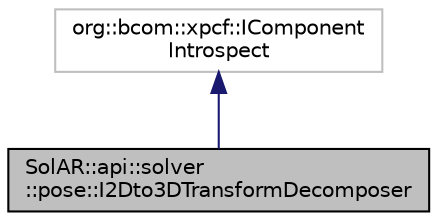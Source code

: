 digraph "SolAR::api::solver::pose::I2Dto3DTransformDecomposer"
{
 // LATEX_PDF_SIZE
  edge [fontname="Helvetica",fontsize="10",labelfontname="Helvetica",labelfontsize="10"];
  node [fontname="Helvetica",fontsize="10",shape=record];
  Node1 [label="SolAR::api::solver\l::pose::I2Dto3DTransformDecomposer",height=0.2,width=0.4,color="black", fillcolor="grey75", style="filled", fontcolor="black",tooltip="Decomposes 2D transform (ex Fundamental matrix) to 3D transform (ex camera pose). UUID: 0404e8b9-b824..."];
  Node2 -> Node1 [dir="back",color="midnightblue",fontsize="10",style="solid",fontname="Helvetica"];
  Node2 [label="org::bcom::xpcf::IComponent\lIntrospect",height=0.2,width=0.4,color="grey75", fillcolor="white", style="filled",tooltip=" "];
}
